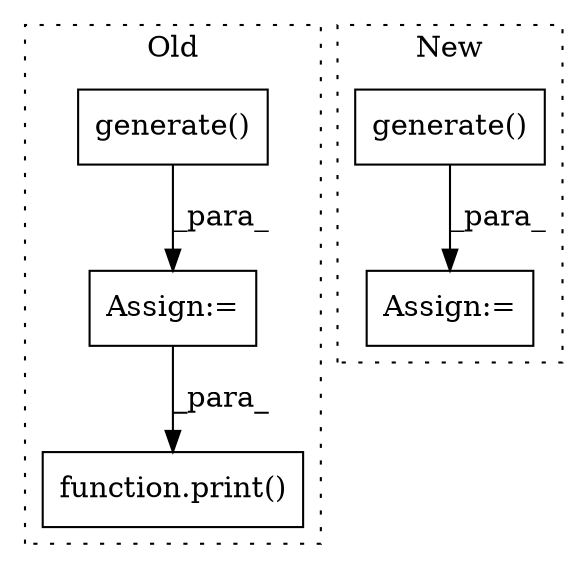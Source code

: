 digraph G {
subgraph cluster0 {
1 [label="generate()" a="75" s="1538" l="30" shape="box"];
3 [label="Assign:=" a="68" s="1535" l="3" shape="box"];
5 [label="function.print()" a="75" s="1659,1672" l="6,1" shape="box"];
label = "Old";
style="dotted";
}
subgraph cluster1 {
2 [label="generate()" a="75" s="1524" l="26" shape="box"];
4 [label="Assign:=" a="68" s="1521" l="3" shape="box"];
label = "New";
style="dotted";
}
1 -> 3 [label="_para_"];
2 -> 4 [label="_para_"];
3 -> 5 [label="_para_"];
}